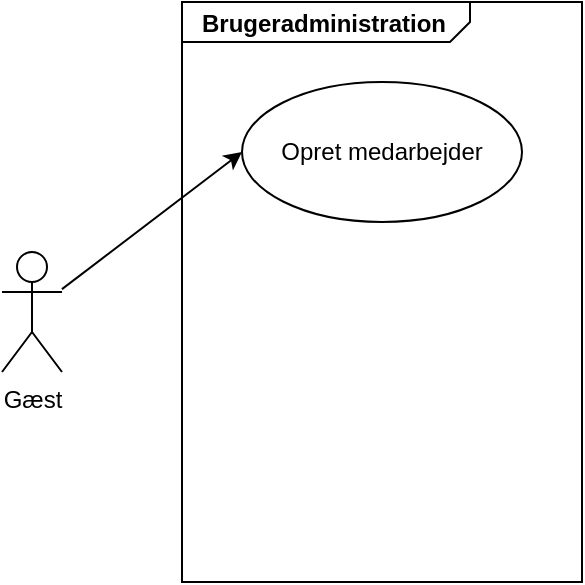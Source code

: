 <mxfile>
    <diagram id="d-PuGPOTIKNSk0kqF5Lq" name="Page-1">
        <mxGraphModel dx="1133" dy="821" grid="1" gridSize="10" guides="1" tooltips="1" connect="1" arrows="1" fold="1" page="1" pageScale="1" pageWidth="827" pageHeight="1169" math="0" shadow="0">
            <root>
                <mxCell id="0"/>
                <mxCell id="1" parent="0"/>
                <mxCell id="2" value="Gæst" style="shape=umlActor;verticalLabelPosition=bottom;verticalAlign=top;html=1;outlineConnect=0;" parent="1" vertex="1">
                    <mxGeometry x="70" y="415" width="30" height="60" as="geometry"/>
                </mxCell>
                <mxCell id="6" value="&lt;p style=&quot;margin:0px;margin-top:4px;margin-left:10px;text-align:left;&quot;&gt;&lt;b&gt;Brugeradministration&lt;/b&gt;&lt;/p&gt;" style="html=1;shape=mxgraph.sysml.package;html=1;overflow=fill;whiteSpace=wrap;labelX=144;" parent="1" vertex="1">
                    <mxGeometry x="160" y="290" width="200" height="290" as="geometry"/>
                </mxCell>
                <mxCell id="3" value="Opret medarbejder" style="ellipse;whiteSpace=wrap;html=1;" parent="1" vertex="1">
                    <mxGeometry x="190" y="330" width="140" height="70" as="geometry"/>
                </mxCell>
                <mxCell id="7" value="" style="endArrow=classic;html=1;entryX=0;entryY=0.5;entryDx=0;entryDy=0;" parent="1" source="2" target="3" edge="1">
                    <mxGeometry width="50" height="50" relative="1" as="geometry">
                        <mxPoint x="40" y="280" as="sourcePoint"/>
                        <mxPoint x="90" y="230" as="targetPoint"/>
                    </mxGeometry>
                </mxCell>
            </root>
        </mxGraphModel>
    </diagram>
</mxfile>